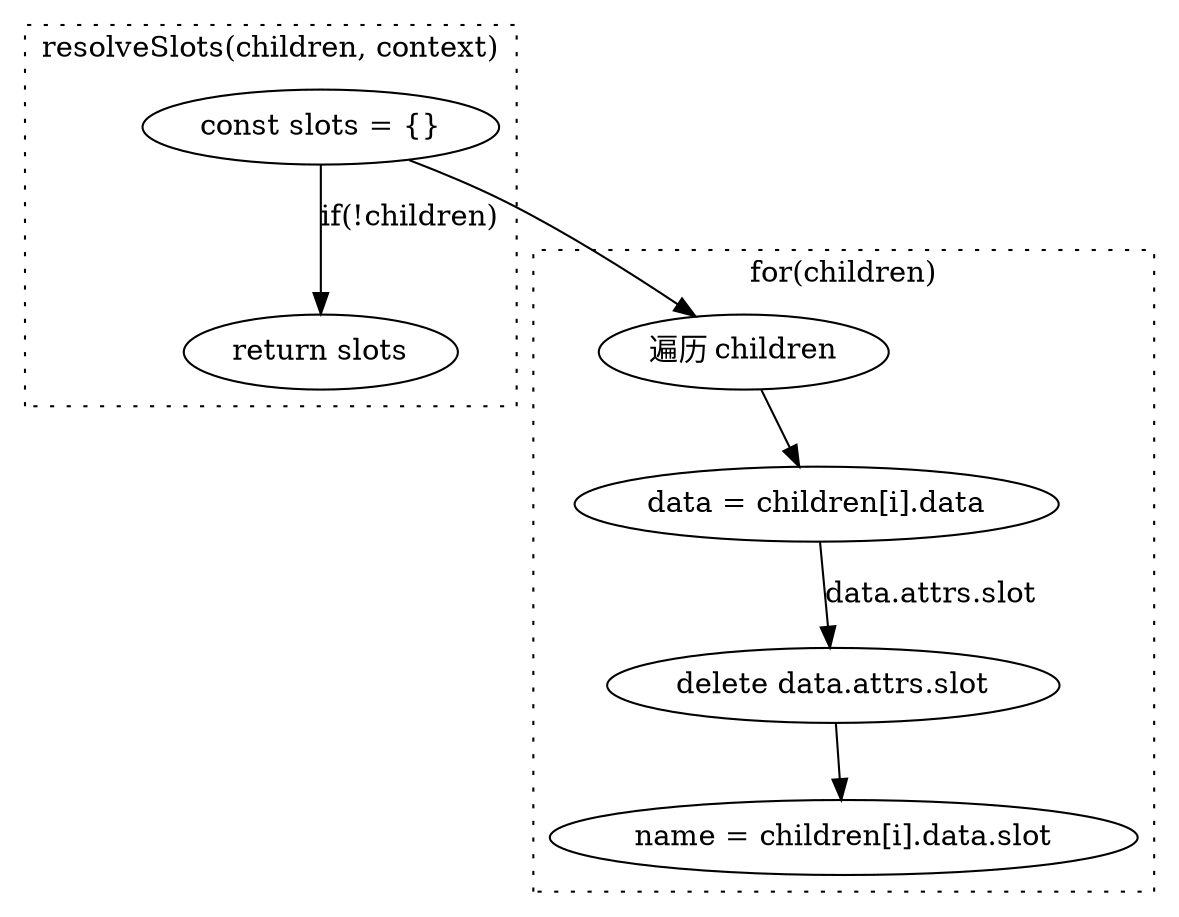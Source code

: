 digraph G {
  subgraph cluster_resolveSlots {
        graph [style=dotted]
        label="resolveSlots(children, context)"

        initSlots [
            label="const slots = {}"
        ]

        returnValue [
            label="return slots"
        ]
        initSlots -> returnValue [label="if(!children)"]
    }

    subgraph cluster_for {
        graph[style=dotted]
        label="for(children)"

        forChildren [
            label="遍历 children"
        ]
        getData [
            label="data = children[i].data"
        ]

        initSlots -> forChildren
        forChildren -> getData

        deleteSolt [
            label="delete data.attrs.slot"
        ]

        getData -> deleteSolt [label="data.attrs.slot"]

        getName [
            label="name = children[i].data.slot"
        ]
        deleteSolt -> getName
        
    }
}